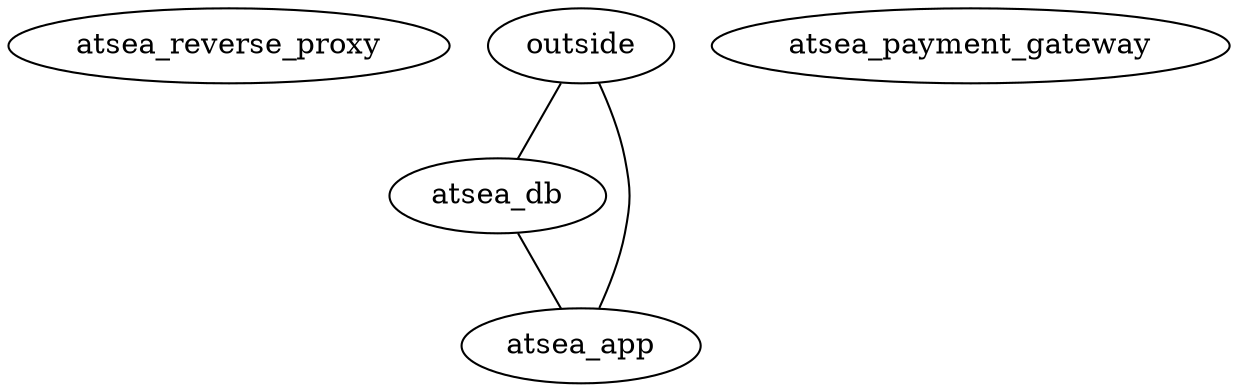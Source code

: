 // Topology Graph
graph {
	atsea_reverse_proxy
	outside
	atsea_payment_gateway
	atsea_db
	atsea_app
	outside -- atsea_app [contstraint=false]
	outside -- atsea_db [contstraint=false]
	atsea_db -- atsea_app [contstraint=false]
}
